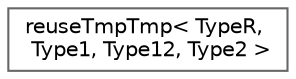 digraph "Graphical Class Hierarchy"
{
 // LATEX_PDF_SIZE
  bgcolor="transparent";
  edge [fontname=Helvetica,fontsize=10,labelfontname=Helvetica,labelfontsize=10];
  node [fontname=Helvetica,fontsize=10,shape=box,height=0.2,width=0.4];
  rankdir="LR";
  Node0 [id="Node000000",label="reuseTmpTmp\< TypeR,\l Type1, Type12, Type2 \>",height=0.2,width=0.4,color="grey40", fillcolor="white", style="filled",URL="$structFoam_1_1reuseTmpTmp.html",tooltip=" "];
}
